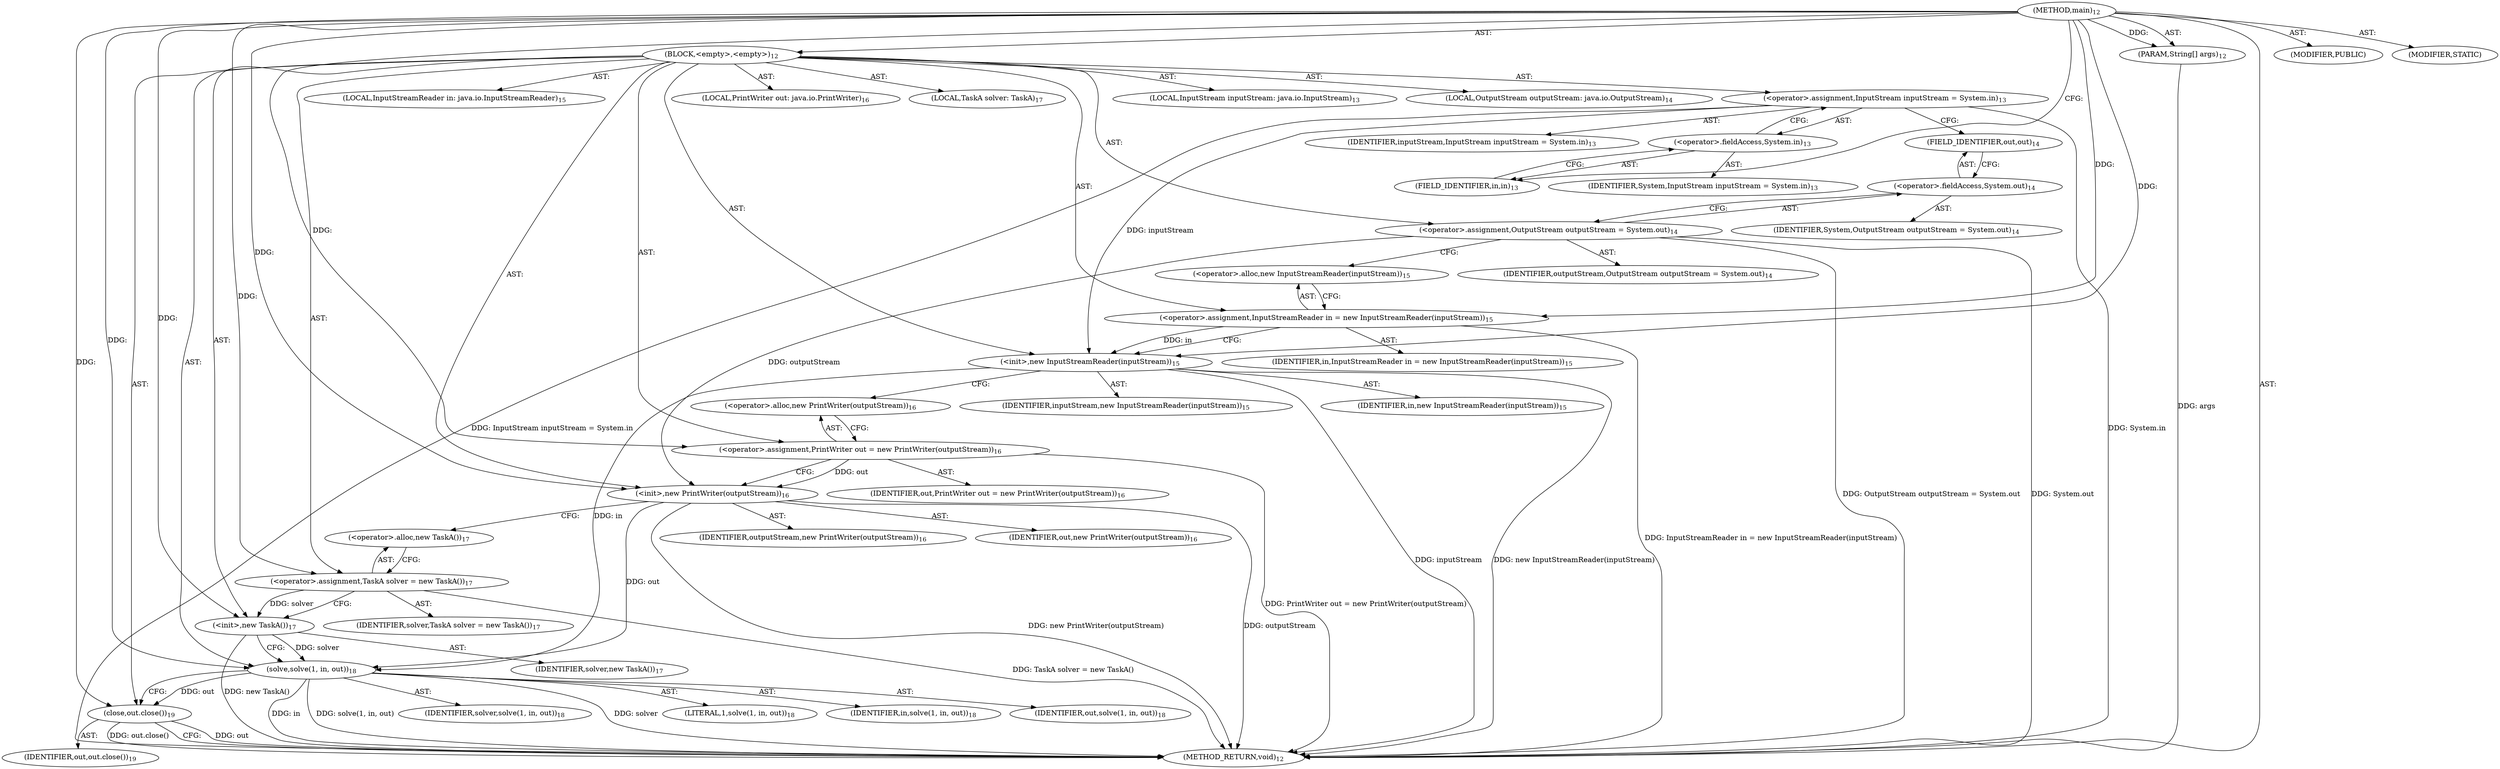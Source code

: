 digraph "main" {  
"36" [label = <(METHOD,main)<SUB>12</SUB>> ]
"37" [label = <(PARAM,String[] args)<SUB>12</SUB>> ]
"38" [label = <(BLOCK,&lt;empty&gt;,&lt;empty&gt;)<SUB>12</SUB>> ]
"39" [label = <(LOCAL,InputStream inputStream: java.io.InputStream)<SUB>13</SUB>> ]
"40" [label = <(&lt;operator&gt;.assignment,InputStream inputStream = System.in)<SUB>13</SUB>> ]
"41" [label = <(IDENTIFIER,inputStream,InputStream inputStream = System.in)<SUB>13</SUB>> ]
"42" [label = <(&lt;operator&gt;.fieldAccess,System.in)<SUB>13</SUB>> ]
"43" [label = <(IDENTIFIER,System,InputStream inputStream = System.in)<SUB>13</SUB>> ]
"44" [label = <(FIELD_IDENTIFIER,in,in)<SUB>13</SUB>> ]
"45" [label = <(LOCAL,OutputStream outputStream: java.io.OutputStream)<SUB>14</SUB>> ]
"46" [label = <(&lt;operator&gt;.assignment,OutputStream outputStream = System.out)<SUB>14</SUB>> ]
"47" [label = <(IDENTIFIER,outputStream,OutputStream outputStream = System.out)<SUB>14</SUB>> ]
"48" [label = <(&lt;operator&gt;.fieldAccess,System.out)<SUB>14</SUB>> ]
"49" [label = <(IDENTIFIER,System,OutputStream outputStream = System.out)<SUB>14</SUB>> ]
"50" [label = <(FIELD_IDENTIFIER,out,out)<SUB>14</SUB>> ]
"4" [label = <(LOCAL,InputStreamReader in: java.io.InputStreamReader)<SUB>15</SUB>> ]
"51" [label = <(&lt;operator&gt;.assignment,InputStreamReader in = new InputStreamReader(inputStream))<SUB>15</SUB>> ]
"52" [label = <(IDENTIFIER,in,InputStreamReader in = new InputStreamReader(inputStream))<SUB>15</SUB>> ]
"53" [label = <(&lt;operator&gt;.alloc,new InputStreamReader(inputStream))<SUB>15</SUB>> ]
"54" [label = <(&lt;init&gt;,new InputStreamReader(inputStream))<SUB>15</SUB>> ]
"3" [label = <(IDENTIFIER,in,new InputStreamReader(inputStream))<SUB>15</SUB>> ]
"55" [label = <(IDENTIFIER,inputStream,new InputStreamReader(inputStream))<SUB>15</SUB>> ]
"6" [label = <(LOCAL,PrintWriter out: java.io.PrintWriter)<SUB>16</SUB>> ]
"56" [label = <(&lt;operator&gt;.assignment,PrintWriter out = new PrintWriter(outputStream))<SUB>16</SUB>> ]
"57" [label = <(IDENTIFIER,out,PrintWriter out = new PrintWriter(outputStream))<SUB>16</SUB>> ]
"58" [label = <(&lt;operator&gt;.alloc,new PrintWriter(outputStream))<SUB>16</SUB>> ]
"59" [label = <(&lt;init&gt;,new PrintWriter(outputStream))<SUB>16</SUB>> ]
"5" [label = <(IDENTIFIER,out,new PrintWriter(outputStream))<SUB>16</SUB>> ]
"60" [label = <(IDENTIFIER,outputStream,new PrintWriter(outputStream))<SUB>16</SUB>> ]
"8" [label = <(LOCAL,TaskA solver: TaskA)<SUB>17</SUB>> ]
"61" [label = <(&lt;operator&gt;.assignment,TaskA solver = new TaskA())<SUB>17</SUB>> ]
"62" [label = <(IDENTIFIER,solver,TaskA solver = new TaskA())<SUB>17</SUB>> ]
"63" [label = <(&lt;operator&gt;.alloc,new TaskA())<SUB>17</SUB>> ]
"64" [label = <(&lt;init&gt;,new TaskA())<SUB>17</SUB>> ]
"7" [label = <(IDENTIFIER,solver,new TaskA())<SUB>17</SUB>> ]
"65" [label = <(solve,solve(1, in, out))<SUB>18</SUB>> ]
"66" [label = <(IDENTIFIER,solver,solve(1, in, out))<SUB>18</SUB>> ]
"67" [label = <(LITERAL,1,solve(1, in, out))<SUB>18</SUB>> ]
"68" [label = <(IDENTIFIER,in,solve(1, in, out))<SUB>18</SUB>> ]
"69" [label = <(IDENTIFIER,out,solve(1, in, out))<SUB>18</SUB>> ]
"70" [label = <(close,out.close())<SUB>19</SUB>> ]
"71" [label = <(IDENTIFIER,out,out.close())<SUB>19</SUB>> ]
"72" [label = <(MODIFIER,PUBLIC)> ]
"73" [label = <(MODIFIER,STATIC)> ]
"74" [label = <(METHOD_RETURN,void)<SUB>12</SUB>> ]
  "36" -> "37"  [ label = "AST: "] 
  "36" -> "38"  [ label = "AST: "] 
  "36" -> "72"  [ label = "AST: "] 
  "36" -> "73"  [ label = "AST: "] 
  "36" -> "74"  [ label = "AST: "] 
  "38" -> "39"  [ label = "AST: "] 
  "38" -> "40"  [ label = "AST: "] 
  "38" -> "45"  [ label = "AST: "] 
  "38" -> "46"  [ label = "AST: "] 
  "38" -> "4"  [ label = "AST: "] 
  "38" -> "51"  [ label = "AST: "] 
  "38" -> "54"  [ label = "AST: "] 
  "38" -> "6"  [ label = "AST: "] 
  "38" -> "56"  [ label = "AST: "] 
  "38" -> "59"  [ label = "AST: "] 
  "38" -> "8"  [ label = "AST: "] 
  "38" -> "61"  [ label = "AST: "] 
  "38" -> "64"  [ label = "AST: "] 
  "38" -> "65"  [ label = "AST: "] 
  "38" -> "70"  [ label = "AST: "] 
  "40" -> "41"  [ label = "AST: "] 
  "40" -> "42"  [ label = "AST: "] 
  "42" -> "43"  [ label = "AST: "] 
  "42" -> "44"  [ label = "AST: "] 
  "46" -> "47"  [ label = "AST: "] 
  "46" -> "48"  [ label = "AST: "] 
  "48" -> "49"  [ label = "AST: "] 
  "48" -> "50"  [ label = "AST: "] 
  "51" -> "52"  [ label = "AST: "] 
  "51" -> "53"  [ label = "AST: "] 
  "54" -> "3"  [ label = "AST: "] 
  "54" -> "55"  [ label = "AST: "] 
  "56" -> "57"  [ label = "AST: "] 
  "56" -> "58"  [ label = "AST: "] 
  "59" -> "5"  [ label = "AST: "] 
  "59" -> "60"  [ label = "AST: "] 
  "61" -> "62"  [ label = "AST: "] 
  "61" -> "63"  [ label = "AST: "] 
  "64" -> "7"  [ label = "AST: "] 
  "65" -> "66"  [ label = "AST: "] 
  "65" -> "67"  [ label = "AST: "] 
  "65" -> "68"  [ label = "AST: "] 
  "65" -> "69"  [ label = "AST: "] 
  "70" -> "71"  [ label = "AST: "] 
  "40" -> "50"  [ label = "CFG: "] 
  "46" -> "53"  [ label = "CFG: "] 
  "51" -> "54"  [ label = "CFG: "] 
  "54" -> "58"  [ label = "CFG: "] 
  "56" -> "59"  [ label = "CFG: "] 
  "59" -> "63"  [ label = "CFG: "] 
  "61" -> "64"  [ label = "CFG: "] 
  "64" -> "65"  [ label = "CFG: "] 
  "65" -> "70"  [ label = "CFG: "] 
  "70" -> "74"  [ label = "CFG: "] 
  "42" -> "40"  [ label = "CFG: "] 
  "48" -> "46"  [ label = "CFG: "] 
  "53" -> "51"  [ label = "CFG: "] 
  "58" -> "56"  [ label = "CFG: "] 
  "63" -> "61"  [ label = "CFG: "] 
  "44" -> "42"  [ label = "CFG: "] 
  "50" -> "48"  [ label = "CFG: "] 
  "36" -> "44"  [ label = "CFG: "] 
  "37" -> "74"  [ label = "DDG: args"] 
  "40" -> "74"  [ label = "DDG: System.in"] 
  "40" -> "74"  [ label = "DDG: InputStream inputStream = System.in"] 
  "46" -> "74"  [ label = "DDG: System.out"] 
  "46" -> "74"  [ label = "DDG: OutputStream outputStream = System.out"] 
  "51" -> "74"  [ label = "DDG: InputStreamReader in = new InputStreamReader(inputStream)"] 
  "54" -> "74"  [ label = "DDG: inputStream"] 
  "54" -> "74"  [ label = "DDG: new InputStreamReader(inputStream)"] 
  "56" -> "74"  [ label = "DDG: PrintWriter out = new PrintWriter(outputStream)"] 
  "59" -> "74"  [ label = "DDG: outputStream"] 
  "59" -> "74"  [ label = "DDG: new PrintWriter(outputStream)"] 
  "61" -> "74"  [ label = "DDG: TaskA solver = new TaskA()"] 
  "64" -> "74"  [ label = "DDG: new TaskA()"] 
  "65" -> "74"  [ label = "DDG: solver"] 
  "65" -> "74"  [ label = "DDG: in"] 
  "65" -> "74"  [ label = "DDG: solve(1, in, out)"] 
  "70" -> "74"  [ label = "DDG: out"] 
  "70" -> "74"  [ label = "DDG: out.close()"] 
  "36" -> "37"  [ label = "DDG: "] 
  "36" -> "51"  [ label = "DDG: "] 
  "36" -> "56"  [ label = "DDG: "] 
  "36" -> "61"  [ label = "DDG: "] 
  "51" -> "54"  [ label = "DDG: in"] 
  "36" -> "54"  [ label = "DDG: "] 
  "40" -> "54"  [ label = "DDG: inputStream"] 
  "56" -> "59"  [ label = "DDG: out"] 
  "36" -> "59"  [ label = "DDG: "] 
  "46" -> "59"  [ label = "DDG: outputStream"] 
  "61" -> "64"  [ label = "DDG: solver"] 
  "36" -> "64"  [ label = "DDG: "] 
  "64" -> "65"  [ label = "DDG: solver"] 
  "36" -> "65"  [ label = "DDG: "] 
  "54" -> "65"  [ label = "DDG: in"] 
  "59" -> "65"  [ label = "DDG: out"] 
  "65" -> "70"  [ label = "DDG: out"] 
  "36" -> "70"  [ label = "DDG: "] 
}
